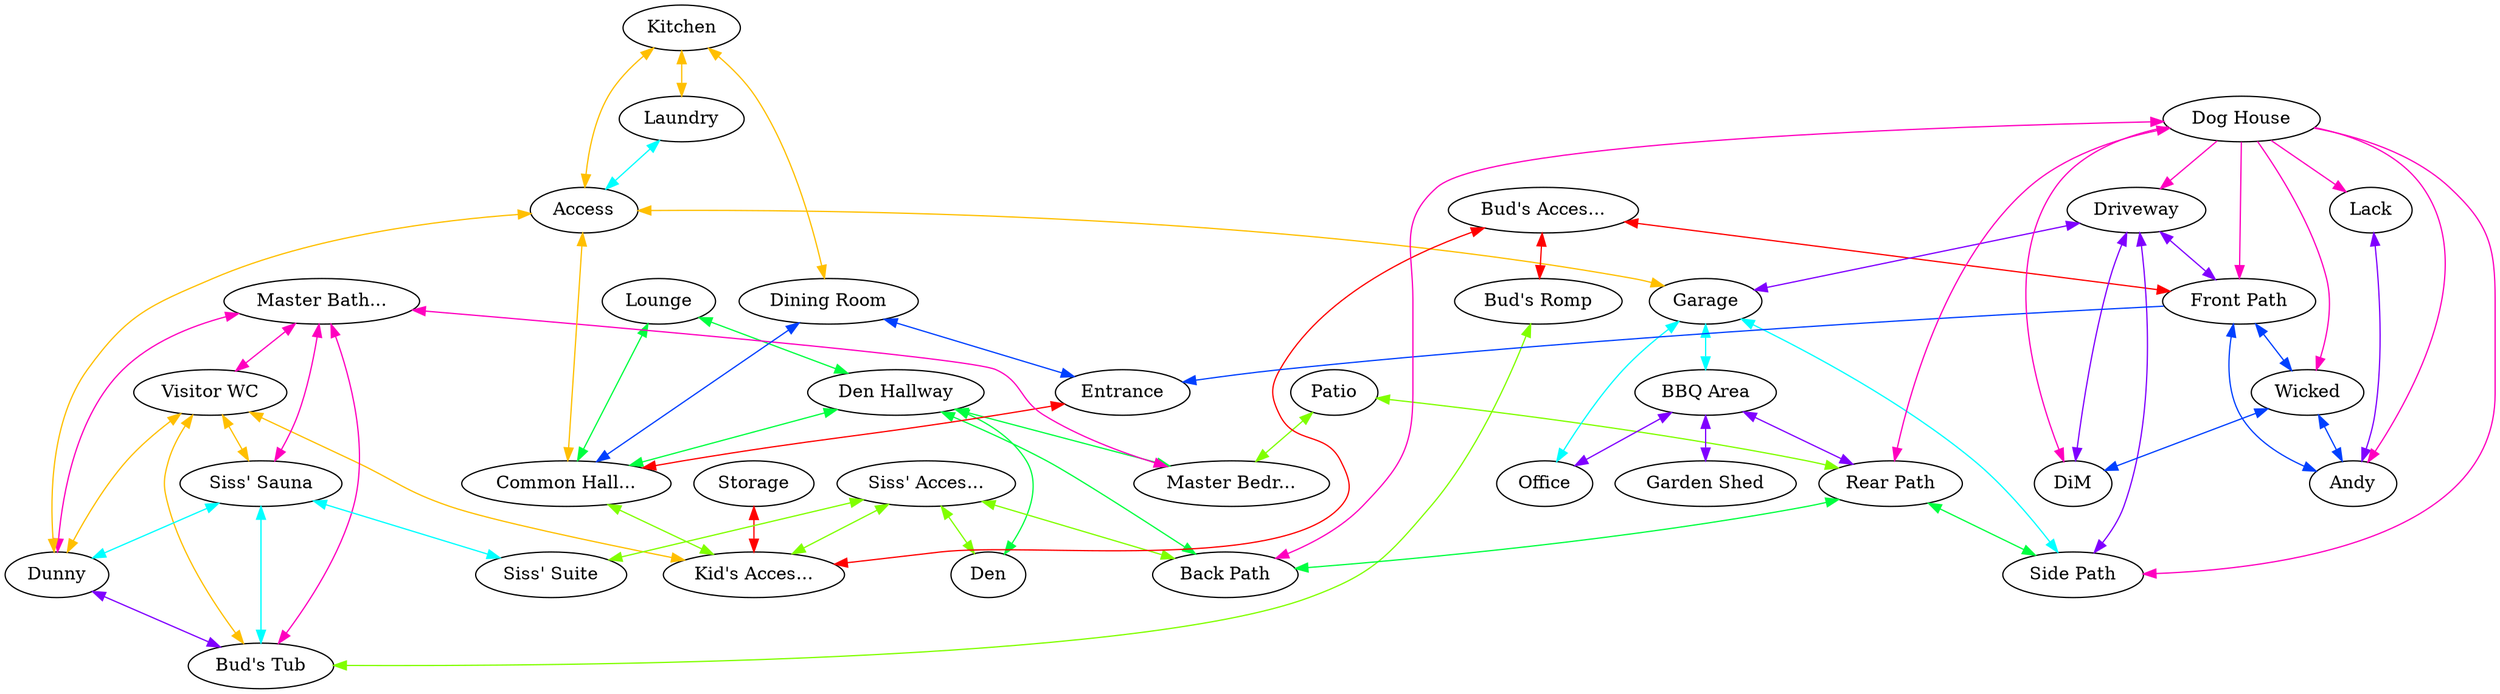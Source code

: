 graph x {
"Den" [pos="2.70833333333333,-1.13888888888889",label="Den"]
"Den Hallway" [pos="3.66666666666667,-1.80555555555556",label="Den Hallway"]
"Lounge" [pos="2.72222222222222,-2.58333333333333",label="Lounge"]
"Common Hallway" [pos="2.16666666666667,-3.15277777777778",label="Common Hall..."]
"Entrance" [pos="2.16666666666667,-4.06944444444444",label="Entrance"]
"Storage" [pos="1.98611111111111,-2.75",label="Storage"]
"Visitor WC" [pos="1.19444444444444,-3.44444444444444",label="Visitor WC"]
"Kid's Access Hallway" [pos="1.66666666666667,-3.45833333333333",label="Kid's Acces..."]
"Patio" [pos="4.55555555555556,-1.56944444444444",label="Patio"]
"Master Bedroom" [pos="4.75,-2.13888888888889",label="Master Bedr..."]
"Master Bathroom" [pos="5.25,-2.45833333333333",label="Master Bath..."]
"Dining Room" [pos="3.66666666666667,-4.29166666666667",label="Dining Room"]
"Kitchen" [pos="4.19444444444444,-4.04166666666667",label="Kitchen"]
"Access" [pos="5.36111111111111,-3.16666666666667",label="Access"]
"Laundry" [pos="5.70833333333333,-3.625",label="Laundry"]
"Dunny" [pos="5.66666666666667,-2.66666666666667",label="Dunny"]
"Garage" [pos="6.95833333333333,-2.83333333333333",label="Garage"]
"Garden Shed" [pos="7.43055555555556,-3.59722222222222",label="Garden Shed"]
"Office" [pos="6.91666666666667,-2.41666666666667",label="Office"]
"BBQ Area" [pos="7.43055555555556,-2.27777777777778",label="BBQ Area"]
"Siss' Sauna" [pos="0.666666666666667,-2.86111111111111",label="Siss' Sauna"]
"Siss' Suite" [pos="1.13888888888889,-1.98611111111111",label="Siss' Suite"]
"Siss' Access" [pos="1.68055555555556,-1.75",label="Siss' Acces..."]
"Bud's Access" [pos="1.68055555555556,-4.875",label="Bud's Acces..."]
"Bud's Romp" [pos="1.22222222222222,-4.73611111111111",label="Bud's Romp"]
"Bud's Tub" [pos="0.569444444444444,-3.84722222222222",label="Bud's Tub"]
"Back Path" [pos="2.81944444444444,-0.5",label="Back Path"]
"Rear Path" [pos="6.79166666666667,-1.47222222222222",label="Rear Path"]
"Side Path" [pos="7.90277777777778,-4",label="Side Path"]
"Driveway" [pos="6.38888888888889,-4.97222222222222",label="Driveway"]
"Front Path" [pos="2.25,-5.04166666666667",label="Front Path"]
"Lack" [pos="3.26388888888889,-6.43055555555556",label="Lack"]
"Andy" [pos="4.58333333333333,-6.43055555555556",label="Andy"]
"Wicked" [pos="5,-6.43055555555556",label="Wicked"]
"DiM" [pos="6.40277777777778,-6.43055555555556",label="DiM"]
"Dog House" [pos="4.66666666666667,-0.486111111111111",label="Dog House"]
"Kitchen" -- "Laundry" [dir="both",color="0.125,1,1"]
"Kitchen" -- "Dining Room" [dir="both",color="0.125,1,1"]
"Kitchen" -- "Access" [dir="both",color="0.125,1,1"]
"Siss' Access" -- "Back Path" [dir="both",color="0.25,1,1"]
"Siss' Access" -- "Den" [dir="both",color="0.25,1,1"]
"Siss' Access" -- "Siss' Suite" [dir="both",color="0.25,1,1"]
"Siss' Access" -- "Kid's Access Hallway" [dir="both",color="0.25,1,1"]
"Lounge" -- "Den Hallway" [dir="both",color="0.375,1,1"]
"Lounge" -- "Common Hallway" [dir="both",color="0.375,1,1"]
"Laundry" -- "Access" [dir="both",color="0.5,1,1"]
"Dining Room" -- "Entrance" [dir="both",color="0.625,1,1"]
"Dining Room" -- "Common Hallway" [dir="both",color="0.625,1,1"]
"Driveway" -- "DiM" [dir="both",color="0.75,1,1"]
"Driveway" -- "Garage" [dir="both",color="0.75,1,1"]
"Driveway" -- "Front Path" [dir="both",color="0.75,1,1"]
"Driveway" -- "Side Path" [dir="both",color="0.75,1,1"]
"Master Bathroom" -- "Dunny" [dir="both",color="0.875,1,1"]
"Master Bathroom" -- "Master Bedroom" [dir="both",color="0.875,1,1"]
"Master Bathroom" -- "Visitor WC" [dir="both",color="0.875,1,1"]
"Master Bathroom" -- "Siss' Sauna" [dir="both",color="0.875,1,1"]
"Master Bathroom" -- "Bud's Tub" [dir="both",color="0.875,1,1"]
"Bud's Access" -- "Bud's Romp" [dir="both",color="1,1,1"]
"Bud's Access" -- "Kid's Access Hallway" [dir="both",color="1,1,1"]
"Bud's Access" -- "Front Path" [dir="both",color="1,1,1"]
"Access" -- "Dunny" [dir="both",color="0.125,1,1"]
"Access" -- "Garage" [dir="both",color="0.125,1,1"]
"Access" -- "Common Hallway" [dir="both",color="0.125,1,1"]
"Patio" -- "Master Bedroom" [dir="both",color="0.25,1,1"]
"Patio" -- "Rear Path" [dir="both",color="0.25,1,1"]
"Den Hallway" -- "Back Path" [dir="both",color="0.375,1,1"]
"Den Hallway" -- "Master Bedroom" [dir="both",color="0.375,1,1"]
"Den Hallway" -- "Den" [dir="both",color="0.375,1,1"]
"Den Hallway" -- "Common Hallway" [dir="both",color="0.375,1,1"]
"Garage" -- "BBQ Area" [dir="both",color="0.5,1,1"]
"Garage" -- "Office" [dir="both",color="0.5,1,1"]
"Garage" -- "Side Path" [dir="both",color="0.5,1,1"]
"Front Path" -- "Entrance" [dir="forward",color="0.625,1,1"]
"Front Path" -- "Andy" [dir="both",color="0.625,1,1"]
"Front Path" -- "Wicked" [dir="both",color="0.625,1,1"]
"BBQ Area" -- "Office" [dir="both",color="0.75,1,1"]
"BBQ Area" -- "Garden Shed" [dir="both",color="0.75,1,1"]
"BBQ Area" -- "Rear Path" [dir="both",color="0.75,1,1"]
"Dog House" -- "Wicked" [dir="forward",color="0.875,1,1"]
"Dog House" -- "DiM" [dir="forward",color="0.875,1,1"]
"Dog House" -- "Rear Path" [dir="both",color="0.875,1,1"]
"Dog House" -- "Driveway" [dir="forward",color="0.875,1,1"]
"Dog House" -- "Back Path" [dir="both",color="0.875,1,1"]
"Dog House" -- "Lack" [dir="forward",color="0.875,1,1"]
"Dog House" -- "Andy" [dir="forward",color="0.875,1,1"]
"Dog House" -- "Front Path" [dir="forward",color="0.875,1,1"]
"Dog House" -- "Side Path" [dir="forward",color="0.875,1,1"]
"Visitor WC" -- "Dunny" [dir="both",color="0.125,1,1"]
"Visitor WC" -- "Siss' Sauna" [dir="both",color="0.125,1,1"]
"Visitor WC" -- "Bud's Tub" [dir="both",color="0.125,1,1"]
"Visitor WC" -- "Kid's Access Hallway" [dir="both",color="0.125,1,1"]
"Bud's Romp" -- "Bud's Tub" [dir="both",color="0.25,1,1"]
"Siss' Sauna" -- "Dunny" [dir="both",color="0.5,1,1"]
"Siss' Sauna" -- "Siss' Suite" [dir="both",color="0.5,1,1"]
"Siss' Sauna" -- "Bud's Tub" [dir="both",color="0.5,1,1"]
"Wicked" -- "DiM" [dir="both",color="0.625,1,1"]
"Wicked" -- "Andy" [dir="both",color="0.625,1,1"]
"Dunny" -- "Bud's Tub" [dir="both",color="0.75,1,1"]
"Entrance" -- "Common Hallway" [dir="both",color="1,1,1"]
"Rear Path" -- "Back Path" [dir="both",color="0.375,1,1"]
"Rear Path" -- "Side Path" [dir="both",color="0.375,1,1"]
"Lack" -- "Andy" [dir="both",color="0.75,1,1"]
"Storage" -- "Kid's Access Hallway" [dir="both",color="1,1,1"]
"Common Hallway" -- "Kid's Access Hallway" [dir="both",color="0.25,1,1"]
}

